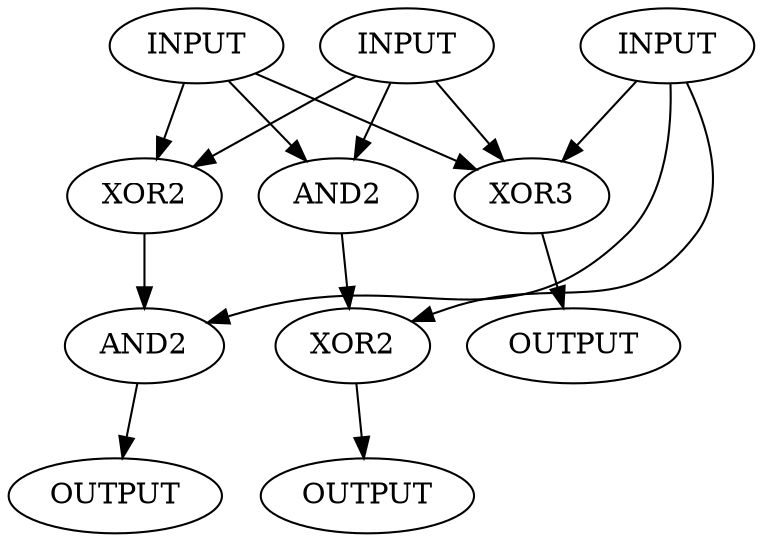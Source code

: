 digraph test {

I1 [ label = "INPUT" ];
I2 [ label = "INPUT" ];
I3 [ label = "INPUT" ];

M1_AND [label = "AND2" ];
M1_XOR [label = "XOR2" ];
M2_AND [label = "AND2" ];
M2_XOR [label = "XOR2" ];
O2 [label = "OUTPUT"];
M3_XOR [label = "XOR3" ];
O3 [label = "OUTPUT"];

O1 [label = "OUTPUT"];

I1 -> M1_AND -> M1_XOR;
I2 -> M1_AND;
I3 -> M1_XOR-> O1;


I1 -> M2_XOR -> M2_AND;
I2 -> M2_XOR;
I3 -> M2_AND -> O2;

I1 -> M3_XOR;
I2 -> M3_XOR;
I3 -> M3_XOR -> O3;
}
